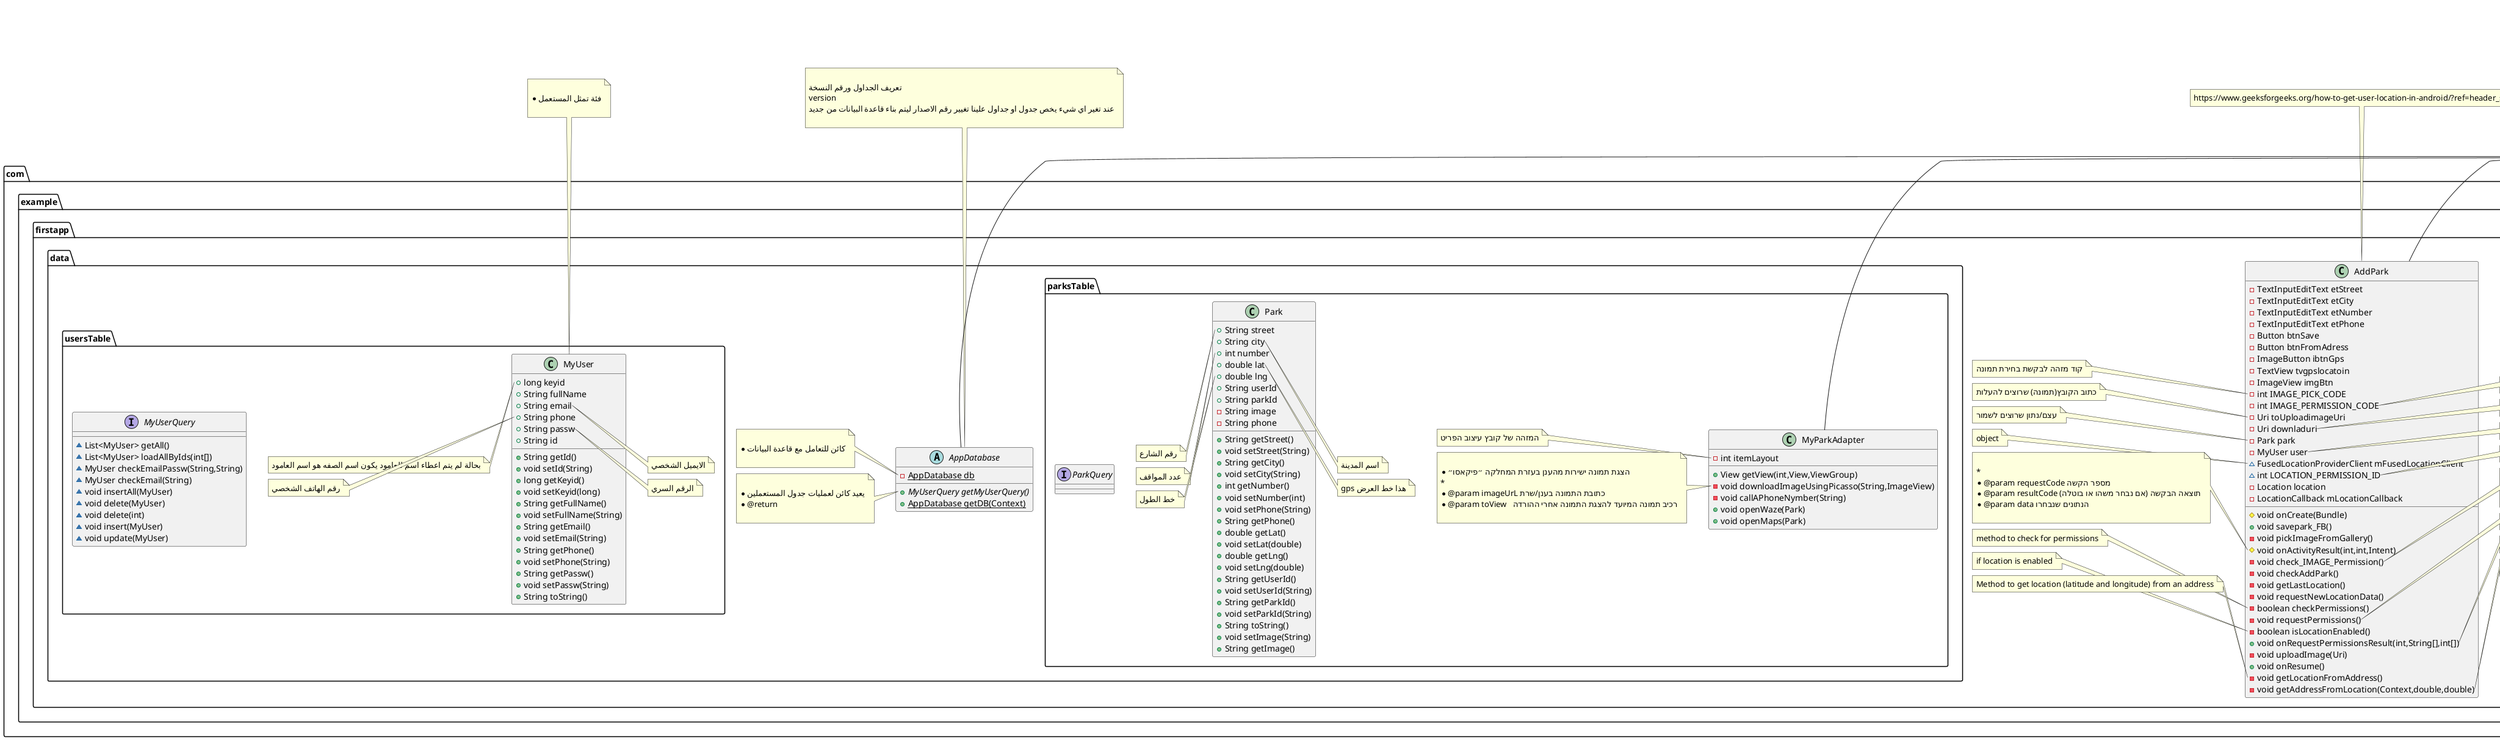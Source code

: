 @startuml
interface com.example.firstapp.data.usersTable.MyUserQuery {
~ List<MyUser> getAll()
~ List<MyUser> loadAllByIds(int[])
~ MyUser checkEmailPassw(String,String)
~ MyUser checkEmail(String)
~ void insertAll(MyUser)
~ void delete(MyUser)
~ void delete(int)
~ void insert(MyUser)
~ void update(MyUser)
}

class com.example.firstapp.SplashScreen {
- TextView etWelcome
# void onCreate(Bundle)
}


class com.example.firstapp.data.parksTable.MyParkAdapter {
- int itemLayout
+ View getView(int,View,ViewGroup)
- void downloadImageUsingPicasso(String,ImageView)
- void callAPhoneNymber(String)
+ void openWaze(Park)
+ void openMaps(Park)
}
note left of com.example.firstapp.data.parksTable.MyParkAdapter::itemLayout
המזהה של קובץ עיצוב הפריט
end note

note left of com.example.firstapp.data.parksTable.MyParkAdapter::downloadImageUsingPicasso(String,ImageView)

     * הצגת תמונה ישירות מהענן בעזרת המחלקה ״פיקאסו״
     *
     * @param imageUrL כתובת התמונה בענן/שרת
     * @param toView   רכיב תמונה המיועד להצגת התמונה אחרי ההורדה
     
end note

abstract class com.example.firstapp.data.AppDatabase {
- {static} AppDatabase db
+ {abstract}MyUserQuery getMyUserQuery()
+ {static} AppDatabase getDB(Context)
}
note top of com.example.firstapp.data.AppDatabase

تعريف الجداول ورقم النسخة
version
عند تغير اي شيء يخص جدول او جداول علينا تغيير رقم الاصدار ليتم بناء قاعدة البيانات من جديد
 
end note

note left of com.example.firstapp.data.AppDatabase::db

     * كائن للتعامل مع قاعدة البيانات
     
end note

note left of com.example.firstapp.data.AppDatabase::getMyUserQuery()

     * يعيد كائن لعمليات جدول المستعملين
     * @return
     
end note

class com.example.firstapp.data.usersTable.MyUser {
+ long keyid
+ String fullName
+ String email
+ String phone
+ String passw
+ String id
+ String getId()
+ void setId(String)
+ long getKeyid()
+ void setKeyid(long)
+ String getFullName()
+ void setFullName(String)
+ String getEmail()
+ void setEmail(String)
+ String getPhone()
+ void setPhone(String)
+ String getPassw()
+ void setPassw(String)
+ String toString()
}
note top of com.example.firstapp.data.usersTable.MyUser

 * فئة تمثل المستعمل
 
end note

note left of com.example.firstapp.data.usersTable.MyUser::keyid
بحالة لم يتم اعطاء اسم للعامود يكون اسم الصفه هو اسم العامود
end note
note right of com.example.firstapp.data.usersTable.MyUser::email
الايميل الشخصي
end note
note left of com.example.firstapp.data.usersTable.MyUser::phone
رقم الهاتف الشخصي
end note
note right of com.example.firstapp.data.usersTable.MyUser::passw
الرقم السري
end note


class com.example.firstapp.SignInActivity {
- TextInputEditText etEmail
- TextInputEditText etPassword
- Button btnSignIn1
- Button btnSingUp2
# void onCreate(Bundle)
+ void onclickSignUp(View)
+ void onclicksignIn(View)
- void checkEmailPassw()
- void checkEmailPassw_FB()
}
note left of com.example.firstapp.SignInActivity::etEmail
الايميل الشخصي
end note
note right of com.example.firstapp.SignInActivity::etPassword
الرقم السري
end note


class com.example.firstapp.AddPark {
- TextInputEditText etStreet
- TextInputEditText etCity
- TextInputEditText etNumber
- TextInputEditText etPhone
- Button btnSave
- Button btnFromAdress
- ImageButton ibtnGps
- TextView tvgpslocatoin
- ImageView imgBtn
- int IMAGE_PICK_CODE
- int IMAGE_PERMISSION_CODE
- Uri toUploadimageUri
- Uri downladuri
- Park park
- MyUser user
~ FusedLocationProviderClient mFusedLocationClient
~ int LOCATION_PERMISSION_ID
- Location location
- LocationCallback mLocationCallback
# void onCreate(Bundle)
+ void savepark_FB()
- void pickImageFromGallery()
# void onActivityResult(int,int,Intent)
- void check_IMAGE_Permission()
- void checkAddPark()
- void getLastLocation()
- void requestNewLocationData()
- boolean checkPermissions()
- void requestPermissions()
- boolean isLocationEnabled()
+ void onRequestPermissionsResult(int,String[],int[])
- void uploadImage(Uri)
+ void onResume()
- void getLocationFromAddress()
- void getAddressFromLocation(Context,double,double)
}
note top of com.example.firstapp.AddPark
 https://www.geeksforgeeks.org/how-to-get-user-location-in-android/?ref=header_search
end note

note left of com.example.firstapp.AddPark::IMAGE_PICK_CODE
 קוד מזהה לבקשת בחירת תמונה
end note
note right of com.example.firstapp.AddPark::IMAGE_PERMISSION_CODE
קוד מזהה לבחירת הרשאת גישה לקבצים
end note
note left of com.example.firstapp.AddPark::toUploadimageUri
 כתוב הקובץ(תמונה) שרוצים להעלות
end note
note right of com.example.firstapp.AddPark::downladuri
כתובת הקוץ בענן אחרי ההעלאה
end note
note left of com.example.firstapp.AddPark::park
עצם/נתון שרוצים לשמור
end note
note right of com.example.firstapp.AddPark::user
עצם/נתון שרוצים לשמור
end note
note left of com.example.firstapp.AddPark::mFusedLocationClient
 object
end note
note right of com.example.firstapp.AddPark::LOCATION_PERMISSION_ID
 from layout file
end note

note left of com.example.firstapp.AddPark::onActivityResult(int,int,Intent)

     *
     * @param requestCode מספר הקשה
     * @param resultCode תוצאה הבקשה (אם נבחר משהו או בוטלה)
     * @param data הנתונים שנבחרו
     
end note
note right of com.example.firstapp.AddPark::check_IMAGE_Permission()

     * בדיקה האם יש הרשאה לגישה לקבצים בטלפון
     
end note
note left of com.example.firstapp.AddPark::checkPermissions()
 method to check for permissions
end note
note right of com.example.firstapp.AddPark::requestPermissions()
 method to request for permissions
end note
note left of com.example.firstapp.AddPark::isLocationEnabled()
 if location is enabled
end note
note right of com.example.firstapp.AddPark::onRequestPermissionsResult(int,String[],int[])
 If everything is alright then
end note
note left of com.example.firstapp.AddPark::getLocationFromAddress()
 Method to get location (latitude and longitude) from an address
end note
note right of com.example.firstapp.AddPark::getAddressFromLocation(Context,double,double)
 Method to get address from a location (latitude and longitude)
end note

class com.example.firstapp.MainActivity {
+ FloatingActionButton fabAddPark
+ SearchView srhV
+ ListView lstvParks
- MyParkAdapter parkAdapter
# void onCreate(Bundle)
# void onResume()
+ void readParksFrom_FB()
+ boolean onCreateOptionsMenu(android.view.Menu)
+ boolean onOptionsItemSelected(MenuItem)
+ void ShowNoYesDialog()
+ void OnclickAddPark()
}

note left of com.example.firstapp.MainActivity::readParksFrom_FB()

     *  קריאת נתונים ממסד הנתונים firestore
     * @return .... רשימת הנתונים שנקראה ממסד הנתונים
     
end note

class com.example.firstapp.SignUpActivity {
- Button btnSave
- Button btnCancel
- TextInputEditText etName
- TextInputEditText etPhone
- TextInputEditText etEmail
- TextInputEditText etPassword
- TextInputEditText etRe_password
# void onCreate(Bundle)
+ void onClickSave(View)
- void saveUser_FB(String,String,String,String)
- void checkSignUpSave_FB()
- void checkSignUpSave()
+ void onclickCancel(View)
}
note left of com.example.firstapp.SignUpActivity::etName
الاسم الشخصي
end note
note right of com.example.firstapp.SignUpActivity::etPhone
رقم الهاتف الشخصي
end note
note left of com.example.firstapp.SignUpActivity::etEmail
الايميل الشخصي
end note
note right of com.example.firstapp.SignUpActivity::etPassword
الرقم السري
end note
note left of com.example.firstapp.SignUpActivity::etRe_password
تاكيد الرقم السري
end note


class com.example.firstapp.data.parksTable.Park {
+ String street
+ String city
+ int number
+ double lat
+ double lng
+ String userId
+ String parkId
- String image
- String phone
+ String getStreet()
+ void setStreet(String)
+ String getCity()
+ void setCity(String)
+ int getNumber()
+ void setNumber(int)
+ void setPhone(String)
+ String getPhone()
+ double getLat()
+ void setLat(double)
+ double getLng()
+ void setLng(double)
+ String getUserId()
+ void setUserId(String)
+ String getParkId()
+ void setParkId(String)
+ String toString()
+ void setImage(String)
+ String getImage()
}
note left of com.example.firstapp.data.parksTable.Park::street
رقم الشارع
end note
note right of com.example.firstapp.data.parksTable.Park::city
 اسم المدينة
end note
note left of com.example.firstapp.data.parksTable.Park::number
عدد المواقف
end note
note right of com.example.firstapp.data.parksTable.Park::lat
هذا خط العرض gps
end note
note left of com.example.firstapp.data.parksTable.Park::lng
خط الطول
end note


interface com.example.firstapp.data.parksTable.ParkQuery {
}


androidx.appcompat.app.AppCompatActivity <|-- com.example.firstapp.SplashScreen
android.widget.ArrayAdapter <|-- com.example.firstapp.data.parksTable.MyParkAdapter
androidx.room.RoomDatabase <|-- com.example.firstapp.data.AppDatabase
androidx.appcompat.app.AppCompatActivity <|-- com.example.firstapp.SignInActivity
androidx.appcompat.app.AppCompatActivity <|-- com.example.firstapp.AddPark
androidx.appcompat.app.AppCompatActivity <|-- com.example.firstapp.MainActivity
androidx.appcompat.app.AppCompatActivity <|-- com.example.firstapp.SignUpActivity
@enduml